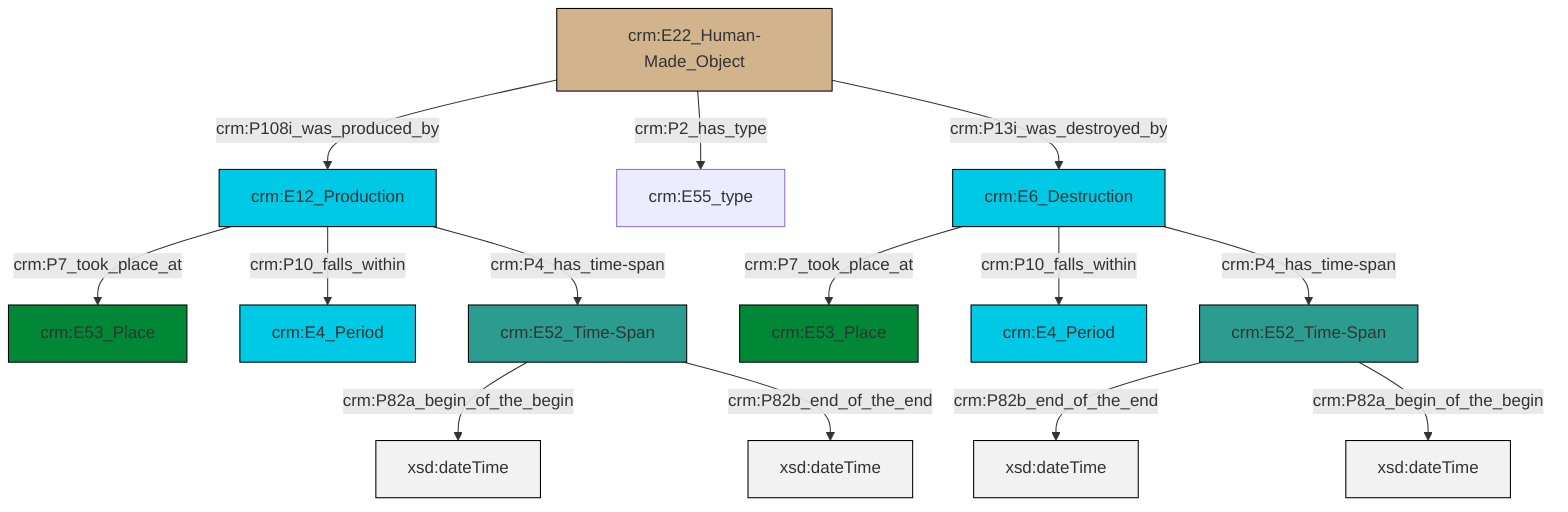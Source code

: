 graph TD
classDef Literal fill:#f2f2f2,stroke:#000000;
classDef CRM_Entity fill:#FFFFFF,stroke:#000000;
classDef Temporal_Entity fill:#00C9E6, stroke:#000000;
classDef Type fill:#E18312, stroke:#000000;
classDef Time-Span fill:#2C9C91, stroke:#000000;
classDef Appellation fill:#FFEB7F, stroke:#000000;
classDef Place fill:#008836, stroke:#000000;
classDef Persistent_Item fill:#B266B2, stroke:#000000;
classDef Conceptual_Object fill:#FFD700, stroke:#000000;
classDef Physical_Thing fill:#D2B48C, stroke:#000000;
classDef Actor fill:#f58aad, stroke:#000000;
classDef PC_Classes fill:#4ce600, stroke:#000000;
classDef Multi fill:#cccccc,stroke:#000000;

0["crm:E12_Production"]:::Temporal_Entity -->|crm:P7_took_place_at| 6["crm:E53_Place"]:::Place
0["crm:E12_Production"]:::Temporal_Entity -->|crm:P10_falls_within| 7["crm:E4_Period"]:::Temporal_Entity
4["crm:E22_Human-Made_Object"]:::Physical_Thing -->|crm:P108i_was_produced_by| 0["crm:E12_Production"]:::Temporal_Entity
2["crm:E6_Destruction"]:::Temporal_Entity -->|crm:P7_took_place_at| 10["crm:E53_Place"]:::Place
2["crm:E6_Destruction"]:::Temporal_Entity -->|crm:P10_falls_within| 13["crm:E4_Period"]:::Temporal_Entity
11["crm:E52_Time-Span"]:::Time-Span -->|crm:P82a_begin_of_the_begin| 15[xsd:dateTime]:::Literal
4["crm:E22_Human-Made_Object"]:::Physical_Thing -->|crm:P2_has_type| 8["crm:E55_type"]:::Default
18["crm:E52_Time-Span"]:::Time-Span -->|crm:P82b_end_of_the_end| 19[xsd:dateTime]:::Literal
2["crm:E6_Destruction"]:::Temporal_Entity -->|crm:P4_has_time-span| 18["crm:E52_Time-Span"]:::Time-Span
11["crm:E52_Time-Span"]:::Time-Span -->|crm:P82b_end_of_the_end| 20[xsd:dateTime]:::Literal
4["crm:E22_Human-Made_Object"]:::Physical_Thing -->|crm:P13i_was_destroyed_by| 2["crm:E6_Destruction"]:::Temporal_Entity
0["crm:E12_Production"]:::Temporal_Entity -->|crm:P4_has_time-span| 11["crm:E52_Time-Span"]:::Time-Span
18["crm:E52_Time-Span"]:::Time-Span -->|crm:P82a_begin_of_the_begin| 22[xsd:dateTime]:::Literal